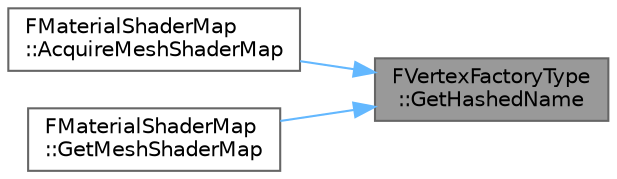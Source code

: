digraph "FVertexFactoryType::GetHashedName"
{
 // INTERACTIVE_SVG=YES
 // LATEX_PDF_SIZE
  bgcolor="transparent";
  edge [fontname=Helvetica,fontsize=10,labelfontname=Helvetica,labelfontsize=10];
  node [fontname=Helvetica,fontsize=10,shape=box,height=0.2,width=0.4];
  rankdir="RL";
  Node1 [id="Node000001",label="FVertexFactoryType\l::GetHashedName",height=0.2,width=0.4,color="gray40", fillcolor="grey60", style="filled", fontcolor="black",tooltip=" "];
  Node1 -> Node2 [id="edge1_Node000001_Node000002",dir="back",color="steelblue1",style="solid",tooltip=" "];
  Node2 [id="Node000002",label="FMaterialShaderMap\l::AcquireMeshShaderMap",height=0.2,width=0.4,color="grey40", fillcolor="white", style="filled",URL="$dd/d35/classFMaterialShaderMap.html#aa79ef993abee8d3cdcc58425a78b136d",tooltip=" "];
  Node1 -> Node3 [id="edge2_Node000001_Node000003",dir="back",color="steelblue1",style="solid",tooltip=" "];
  Node3 [id="Node000003",label="FMaterialShaderMap\l::GetMeshShaderMap",height=0.2,width=0.4,color="grey40", fillcolor="white", style="filled",URL="$dd/d35/classFMaterialShaderMap.html#af0bc6fdd7be2dca186801d12afe28c63",tooltip=" "];
}
